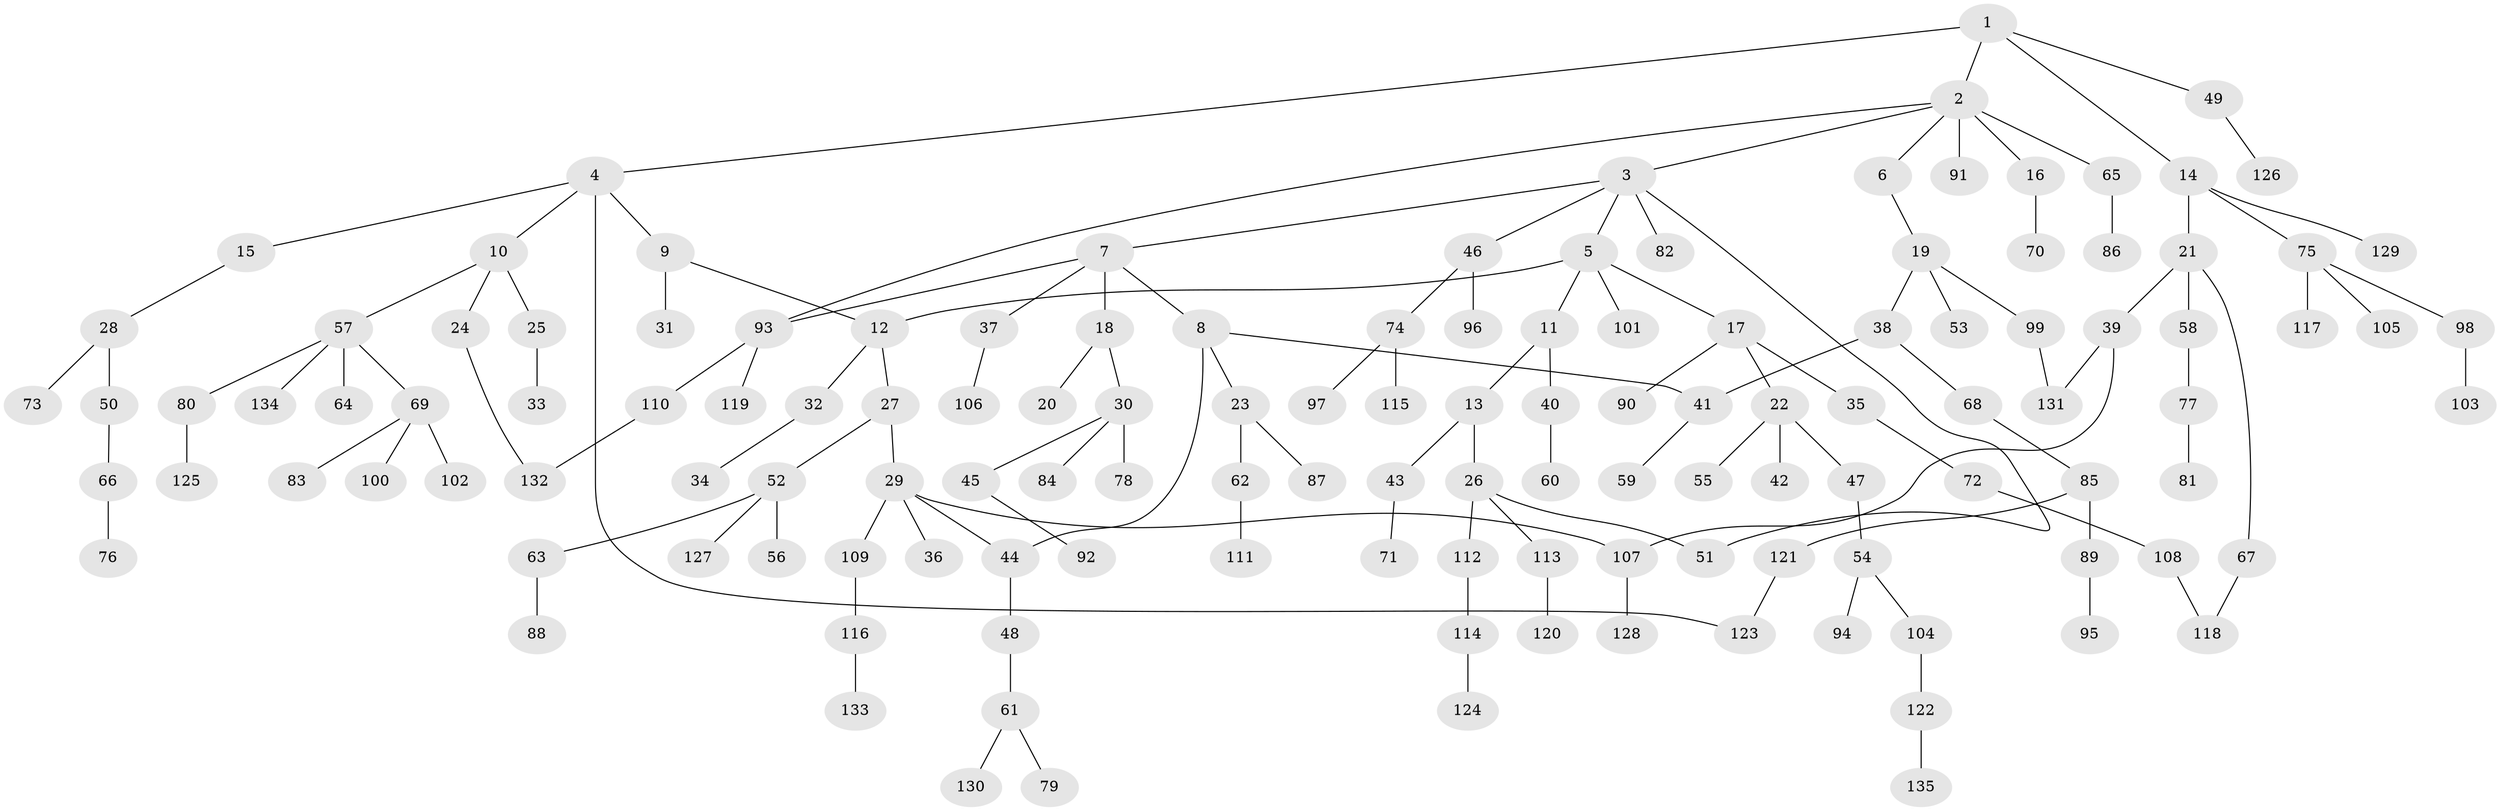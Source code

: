 // coarse degree distribution, {30: 0.022222222222222223, 4: 0.06666666666666667, 1: 0.7111111111111111, 6: 0.022222222222222223, 2: 0.13333333333333333, 3: 0.044444444444444446}
// Generated by graph-tools (version 1.1) at 2025/17/03/04/25 18:17:08]
// undirected, 135 vertices, 144 edges
graph export_dot {
graph [start="1"]
  node [color=gray90,style=filled];
  1;
  2;
  3;
  4;
  5;
  6;
  7;
  8;
  9;
  10;
  11;
  12;
  13;
  14;
  15;
  16;
  17;
  18;
  19;
  20;
  21;
  22;
  23;
  24;
  25;
  26;
  27;
  28;
  29;
  30;
  31;
  32;
  33;
  34;
  35;
  36;
  37;
  38;
  39;
  40;
  41;
  42;
  43;
  44;
  45;
  46;
  47;
  48;
  49;
  50;
  51;
  52;
  53;
  54;
  55;
  56;
  57;
  58;
  59;
  60;
  61;
  62;
  63;
  64;
  65;
  66;
  67;
  68;
  69;
  70;
  71;
  72;
  73;
  74;
  75;
  76;
  77;
  78;
  79;
  80;
  81;
  82;
  83;
  84;
  85;
  86;
  87;
  88;
  89;
  90;
  91;
  92;
  93;
  94;
  95;
  96;
  97;
  98;
  99;
  100;
  101;
  102;
  103;
  104;
  105;
  106;
  107;
  108;
  109;
  110;
  111;
  112;
  113;
  114;
  115;
  116;
  117;
  118;
  119;
  120;
  121;
  122;
  123;
  124;
  125;
  126;
  127;
  128;
  129;
  130;
  131;
  132;
  133;
  134;
  135;
  1 -- 2;
  1 -- 4;
  1 -- 14;
  1 -- 49;
  2 -- 3;
  2 -- 6;
  2 -- 16;
  2 -- 65;
  2 -- 91;
  2 -- 93;
  3 -- 5;
  3 -- 7;
  3 -- 46;
  3 -- 82;
  3 -- 51;
  4 -- 9;
  4 -- 10;
  4 -- 15;
  4 -- 123;
  5 -- 11;
  5 -- 17;
  5 -- 101;
  5 -- 12;
  6 -- 19;
  7 -- 8;
  7 -- 18;
  7 -- 37;
  7 -- 93;
  8 -- 23;
  8 -- 44;
  8 -- 41;
  9 -- 12;
  9 -- 31;
  10 -- 24;
  10 -- 25;
  10 -- 57;
  11 -- 13;
  11 -- 40;
  12 -- 27;
  12 -- 32;
  13 -- 26;
  13 -- 43;
  14 -- 21;
  14 -- 75;
  14 -- 129;
  15 -- 28;
  16 -- 70;
  17 -- 22;
  17 -- 35;
  17 -- 90;
  18 -- 20;
  18 -- 30;
  19 -- 38;
  19 -- 53;
  19 -- 99;
  21 -- 39;
  21 -- 58;
  21 -- 67;
  22 -- 42;
  22 -- 47;
  22 -- 55;
  23 -- 62;
  23 -- 87;
  24 -- 132;
  25 -- 33;
  26 -- 51;
  26 -- 112;
  26 -- 113;
  27 -- 29;
  27 -- 52;
  28 -- 50;
  28 -- 73;
  29 -- 36;
  29 -- 107;
  29 -- 109;
  29 -- 44;
  30 -- 45;
  30 -- 78;
  30 -- 84;
  32 -- 34;
  35 -- 72;
  37 -- 106;
  38 -- 41;
  38 -- 68;
  39 -- 107;
  39 -- 131;
  40 -- 60;
  41 -- 59;
  43 -- 71;
  44 -- 48;
  45 -- 92;
  46 -- 74;
  46 -- 96;
  47 -- 54;
  48 -- 61;
  49 -- 126;
  50 -- 66;
  52 -- 56;
  52 -- 63;
  52 -- 127;
  54 -- 94;
  54 -- 104;
  57 -- 64;
  57 -- 69;
  57 -- 80;
  57 -- 134;
  58 -- 77;
  61 -- 79;
  61 -- 130;
  62 -- 111;
  63 -- 88;
  65 -- 86;
  66 -- 76;
  67 -- 118;
  68 -- 85;
  69 -- 83;
  69 -- 100;
  69 -- 102;
  72 -- 108;
  74 -- 97;
  74 -- 115;
  75 -- 98;
  75 -- 105;
  75 -- 117;
  77 -- 81;
  80 -- 125;
  85 -- 89;
  85 -- 121;
  89 -- 95;
  93 -- 110;
  93 -- 119;
  98 -- 103;
  99 -- 131;
  104 -- 122;
  107 -- 128;
  108 -- 118;
  109 -- 116;
  110 -- 132;
  112 -- 114;
  113 -- 120;
  114 -- 124;
  116 -- 133;
  121 -- 123;
  122 -- 135;
}
